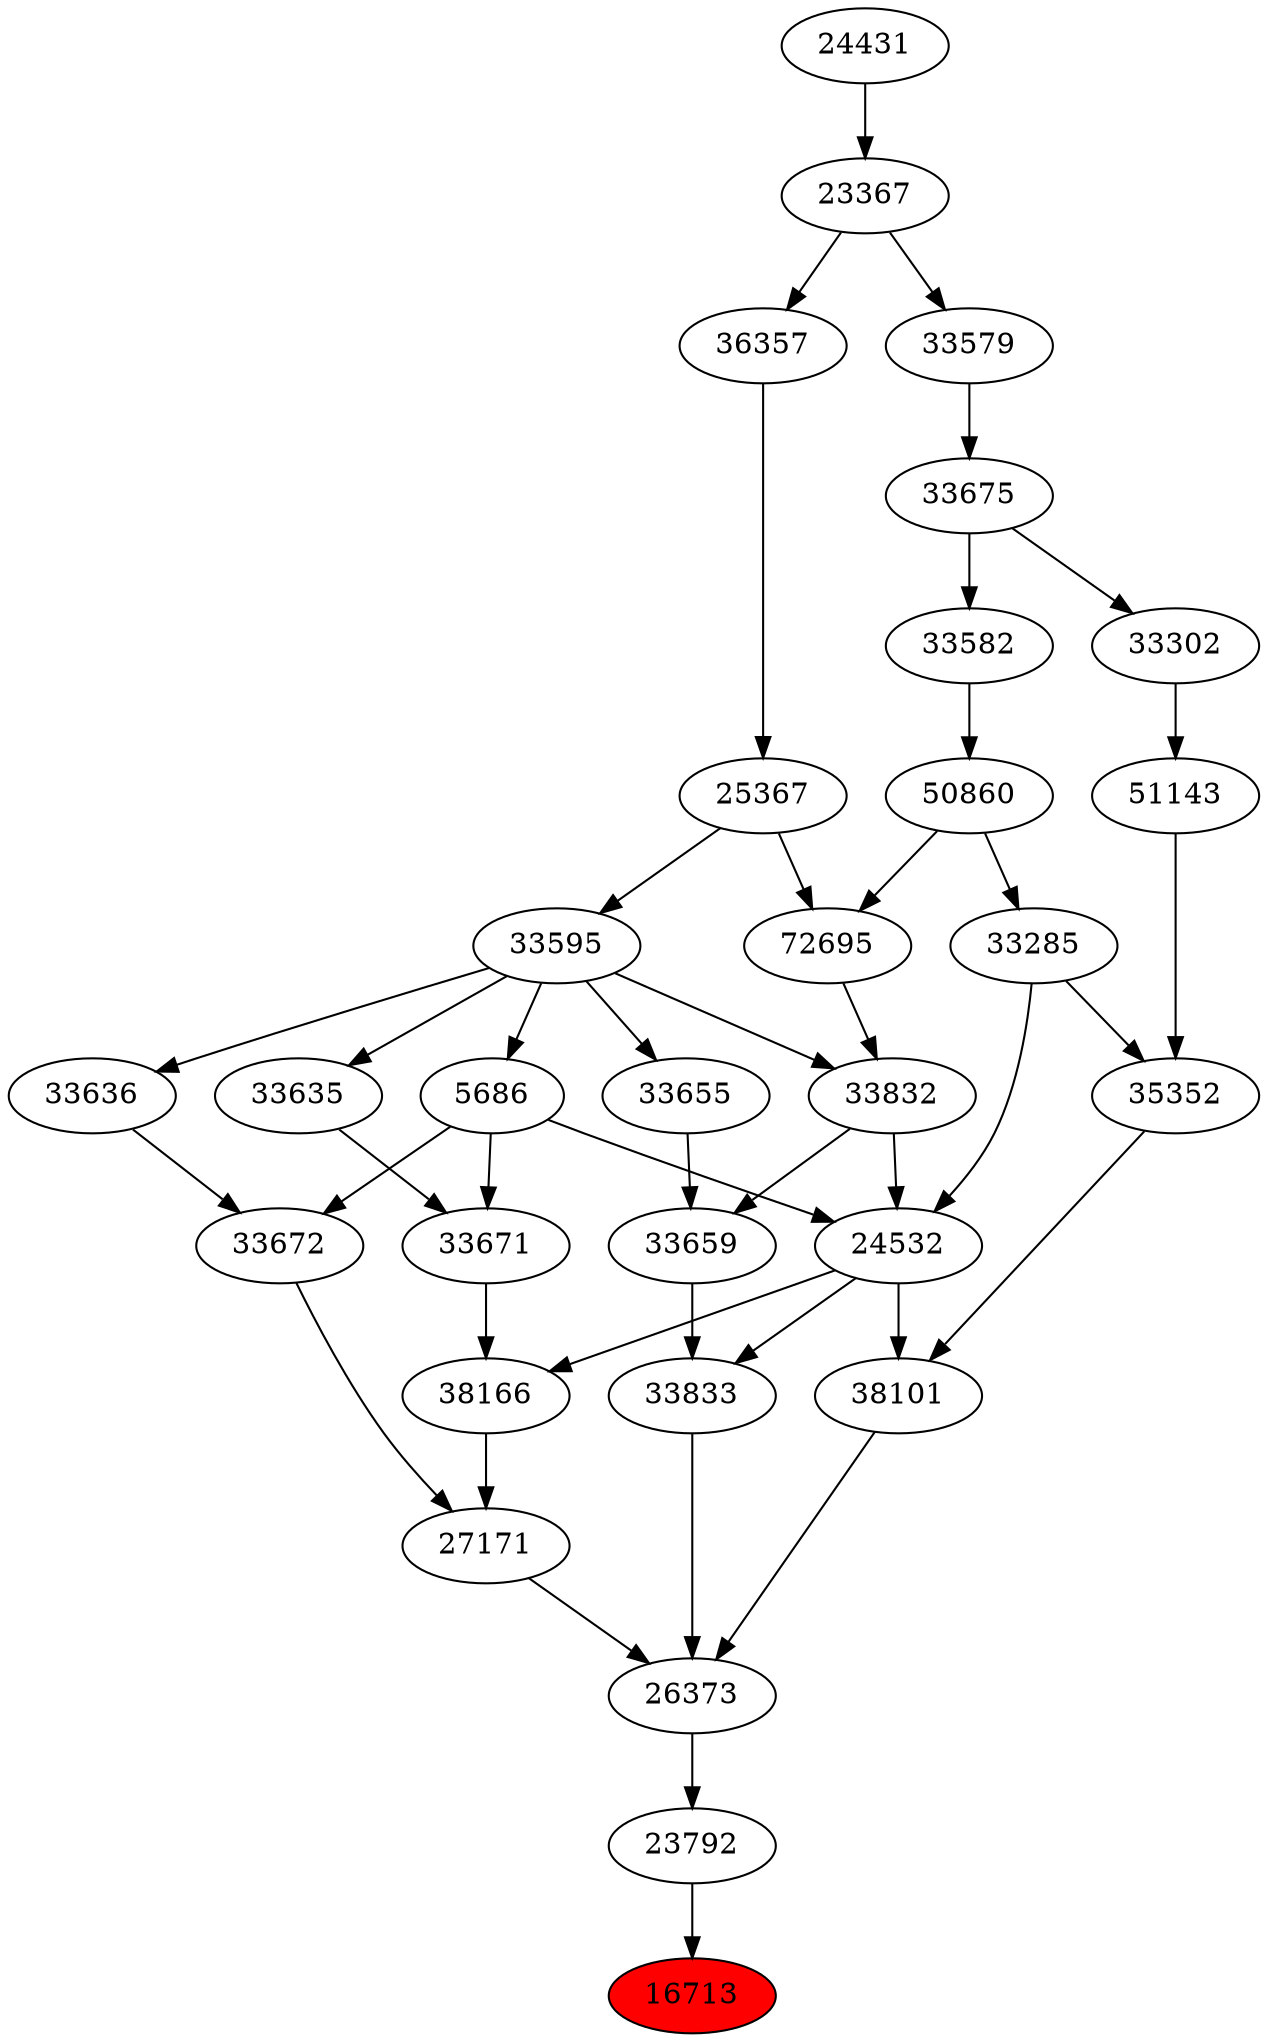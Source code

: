 strict digraph{ 
16713 [label="16713" fillcolor=red style=filled]
23792 -> 16713
23792 [label="23792"]
26373 -> 23792
26373 [label="26373"]
27171 -> 26373
38101 -> 26373
33833 -> 26373
27171 [label="27171"]
33672 -> 27171
38166 -> 27171
38101 [label="38101"]
24532 -> 38101
35352 -> 38101
33833 [label="33833"]
33659 -> 33833
24532 -> 33833
33672 [label="33672"]
33636 -> 33672
5686 -> 33672
38166 [label="38166"]
24532 -> 38166
33671 -> 38166
24532 [label="24532"]
33285 -> 24532
5686 -> 24532
33832 -> 24532
35352 [label="35352"]
33285 -> 35352
51143 -> 35352
33659 [label="33659"]
33655 -> 33659
33832 -> 33659
33636 [label="33636"]
33595 -> 33636
5686 [label="5686"]
33595 -> 5686
33671 [label="33671"]
5686 -> 33671
33635 -> 33671
33285 [label="33285"]
50860 -> 33285
33832 [label="33832"]
72695 -> 33832
33595 -> 33832
51143 [label="51143"]
33302 -> 51143
33655 [label="33655"]
33595 -> 33655
33595 [label="33595"]
25367 -> 33595
33635 [label="33635"]
33595 -> 33635
50860 [label="50860"]
33582 -> 50860
72695 [label="72695"]
50860 -> 72695
25367 -> 72695
33302 [label="33302"]
33675 -> 33302
25367 [label="25367"]
36357 -> 25367
33582 [label="33582"]
33675 -> 33582
33675 [label="33675"]
33579 -> 33675
36357 [label="36357"]
23367 -> 36357
33579 [label="33579"]
23367 -> 33579
23367 [label="23367"]
24431 -> 23367
24431 [label="24431"]
}